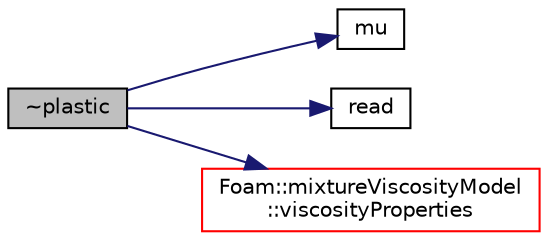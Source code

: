 digraph "~plastic"
{
  bgcolor="transparent";
  edge [fontname="Helvetica",fontsize="10",labelfontname="Helvetica",labelfontsize="10"];
  node [fontname="Helvetica",fontsize="10",shape=record];
  rankdir="LR";
  Node1 [label="~plastic",height=0.2,width=0.4,color="black", fillcolor="grey75", style="filled", fontcolor="black"];
  Node1 -> Node2 [color="midnightblue",fontsize="10",style="solid",fontname="Helvetica"];
  Node2 [label="mu",height=0.2,width=0.4,color="black",URL="$a01896.html#a202dd0ac82d42c64c723cb0eb8a84137",tooltip="Return the mixture viscosity. "];
  Node1 -> Node3 [color="midnightblue",fontsize="10",style="solid",fontname="Helvetica"];
  Node3 [label="read",height=0.2,width=0.4,color="black",URL="$a01896.html#a0efbb4e476c5a62dfa214c481566481c",tooltip="Read transportProperties dictionary. "];
  Node1 -> Node4 [color="midnightblue",fontsize="10",style="solid",fontname="Helvetica"];
  Node4 [label="Foam::mixtureViscosityModel\l::viscosityProperties",height=0.2,width=0.4,color="red",URL="$a01553.html#af9895dd007051c51847e41e89e630ba7",tooltip="Return the phase transport properties dictionary. "];
}
